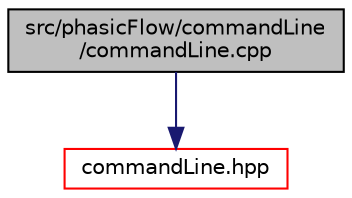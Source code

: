 digraph "src/phasicFlow/commandLine/commandLine.cpp"
{
 // LATEX_PDF_SIZE
  edge [fontname="Helvetica",fontsize="10",labelfontname="Helvetica",labelfontsize="10"];
  node [fontname="Helvetica",fontsize="10",shape=record];
  Node1 [label="src/phasicFlow/commandLine\l/commandLine.cpp",height=0.2,width=0.4,color="black", fillcolor="grey75", style="filled", fontcolor="black",tooltip=" "];
  Node1 -> Node2 [color="midnightblue",fontsize="10",style="solid",fontname="Helvetica"];
  Node2 [label="commandLine.hpp",height=0.2,width=0.4,color="red", fillcolor="white", style="filled",URL="$commandLine_8hpp.html",tooltip=" "];
}
